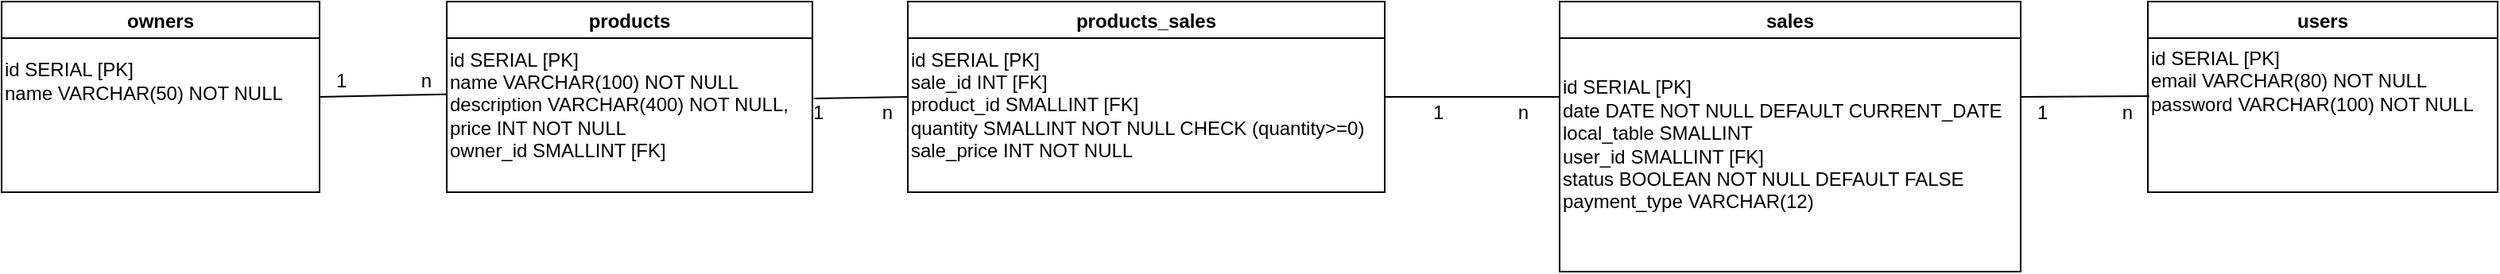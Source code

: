<mxfile version="17.4.1" type="device"><diagram id="mGcwZPKdBIoY2uX3U3Vs" name="Page-1"><mxGraphModel dx="1038" dy="539" grid="1" gridSize="10" guides="1" tooltips="1" connect="1" arrows="1" fold="1" page="1" pageScale="1" pageWidth="827" pageHeight="1169" math="0" shadow="0"><root><mxCell id="0"/><mxCell id="1" parent="0"/><mxCell id="OPKspxYMsBpoLF6QKqR5-1" value="owners" style="swimlane;fillColor=none;" parent="1" vertex="1"><mxGeometry x="40" y="20" width="200" height="120" as="geometry"/></mxCell><mxCell id="OPKspxYMsBpoLF6QKqR5-6" value="id SERIAL [PK]&lt;br&gt;name VARCHAR(50) NOT NULL" style="text;html=1;align=left;verticalAlign=middle;resizable=0;points=[];autosize=1;strokeColor=none;fillColor=none;" parent="OPKspxYMsBpoLF6QKqR5-1" vertex="1"><mxGeometry y="35" width="190" height="30" as="geometry"/></mxCell><mxCell id="OPKspxYMsBpoLF6QKqR5-2" value="products" style="swimlane;fillColor=none;" parent="1" vertex="1"><mxGeometry x="320" y="20" width="230" height="120" as="geometry"/></mxCell><mxCell id="OPKspxYMsBpoLF6QKqR5-7" value="id SERIAL [PK]&lt;br&gt;name VARCHAR(100) NOT NULL&lt;br&gt;description VARCHAR(400) NOT NULL,&lt;br&gt;price INT NOT NULL&lt;br&gt;owner_id SMALLINT [FK]" style="text;html=1;align=left;verticalAlign=middle;resizable=0;points=[];autosize=1;strokeColor=none;fillColor=none;" parent="OPKspxYMsBpoLF6QKqR5-2" vertex="1"><mxGeometry y="25" width="230" height="80" as="geometry"/></mxCell><mxCell id="OPKspxYMsBpoLF6QKqR5-3" value="products_sales" style="swimlane;fillColor=none;" parent="1" vertex="1"><mxGeometry x="610" y="20" width="300" height="120" as="geometry"/></mxCell><mxCell id="OPKspxYMsBpoLF6QKqR5-8" value="id SERIAL [PK]&lt;br&gt;sale_id INT [FK]&lt;br&gt;product_id SMALLINT [FK]&lt;br&gt;quantity SMALLINT NOT NULL CHECK (quantity&amp;gt;=0)&lt;br&gt;sale_price INT NOT NULL" style="text;html=1;align=left;verticalAlign=middle;resizable=0;points=[];autosize=1;strokeColor=none;fillColor=none;" parent="OPKspxYMsBpoLF6QKqR5-3" vertex="1"><mxGeometry y="25" width="300" height="80" as="geometry"/></mxCell><mxCell id="OPKspxYMsBpoLF6QKqR5-4" value="sales" style="swimlane;fillColor=none;" parent="1" vertex="1"><mxGeometry x="1020" y="20" width="290" height="170" as="geometry"/></mxCell><mxCell id="OPKspxYMsBpoLF6QKqR5-9" value="id SERIAL [PK]&lt;br&gt;date DATE NOT NULL&amp;nbsp;DEFAULT CURRENT_DATE&lt;br&gt;local_table SMALLINT&lt;br&gt;user_id SMALLINT [FK]&lt;br&gt;status BOOLEAN NOT NULL DEFAULT FALSE&lt;br&gt;payment_type VARCHAR(12)" style="text;html=1;align=left;verticalAlign=middle;resizable=0;points=[];autosize=1;strokeColor=none;fillColor=none;" parent="OPKspxYMsBpoLF6QKqR5-4" vertex="1"><mxGeometry y="45" width="290" height="90" as="geometry"/></mxCell><mxCell id="OPKspxYMsBpoLF6QKqR5-10" value="" style="endArrow=none;html=1;rounded=0;entryX=0;entryY=0.417;entryDx=0;entryDy=0;entryPerimeter=0;" parent="1" target="OPKspxYMsBpoLF6QKqR5-7" edge="1"><mxGeometry width="50" height="50" relative="1" as="geometry"><mxPoint x="240" y="80" as="sourcePoint"/><mxPoint x="300" y="110" as="targetPoint"/></mxGeometry></mxCell><mxCell id="OPKspxYMsBpoLF6QKqR5-11" value="" style="endArrow=none;html=1;rounded=0;exitX=1.004;exitY=0.45;exitDx=0;exitDy=0;exitPerimeter=0;" parent="1" source="OPKspxYMsBpoLF6QKqR5-7" edge="1"><mxGeometry width="50" height="50" relative="1" as="geometry"><mxPoint x="630" y="250" as="sourcePoint"/><mxPoint x="610" y="80" as="targetPoint"/></mxGeometry></mxCell><mxCell id="OPKspxYMsBpoLF6QKqR5-12" value="" style="endArrow=none;html=1;rounded=0;" parent="1" edge="1"><mxGeometry width="50" height="50" relative="1" as="geometry"><mxPoint x="1020" y="80" as="sourcePoint"/><mxPoint x="910" y="80" as="targetPoint"/></mxGeometry></mxCell><mxCell id="OPKspxYMsBpoLF6QKqR5-13" value="1&lt;span style=&quot;white-space: pre&quot;&gt;&#9;&lt;/span&gt;&lt;span style=&quot;white-space: pre&quot;&gt;&#9;&lt;/span&gt;n" style="text;html=1;align=center;verticalAlign=middle;resizable=0;points=[];autosize=1;strokeColor=none;fillColor=none;" parent="1" vertex="1"><mxGeometry x="240" y="60" width="80" height="20" as="geometry"/></mxCell><mxCell id="OPKspxYMsBpoLF6QKqR5-14" value="1&amp;nbsp; &amp;nbsp; &amp;nbsp; &amp;nbsp; &amp;nbsp; &amp;nbsp;n" style="text;html=1;align=center;verticalAlign=middle;resizable=0;points=[];autosize=1;strokeColor=none;fillColor=none;" parent="1" vertex="1"><mxGeometry x="540" y="80" width="70" height="20" as="geometry"/></mxCell><mxCell id="OPKspxYMsBpoLF6QKqR5-15" value="1&lt;span style=&quot;white-space: pre&quot;&gt;&#9;&lt;/span&gt;&lt;span style=&quot;white-space: pre&quot;&gt;&#9;&lt;/span&gt;n" style="text;html=1;align=center;verticalAlign=middle;resizable=0;points=[];autosize=1;strokeColor=none;fillColor=none;" parent="1" vertex="1"><mxGeometry x="930" y="80" width="80" height="20" as="geometry"/></mxCell><mxCell id="OPKspxYMsBpoLF6QKqR5-16" value="users" style="swimlane;fillColor=none;" parent="1" vertex="1"><mxGeometry x="1390" y="20" width="220" height="120" as="geometry"/></mxCell><mxCell id="OPKspxYMsBpoLF6QKqR5-17" value="id SERIAL [PK]&lt;br&gt;email VARCHAR(80) NOT NULL&lt;br&gt;password VARCHAR(100) NOT NULL" style="text;html=1;align=left;verticalAlign=middle;resizable=0;points=[];autosize=1;strokeColor=none;fillColor=none;" parent="OPKspxYMsBpoLF6QKqR5-16" vertex="1"><mxGeometry y="25" width="220" height="50" as="geometry"/></mxCell><mxCell id="OPKspxYMsBpoLF6QKqR5-18" value="1&lt;span style=&quot;white-space: pre&quot;&gt;&#9;&lt;/span&gt;&lt;span style=&quot;white-space: pre&quot;&gt;&#9;&lt;/span&gt;n" style="text;html=1;align=center;verticalAlign=middle;resizable=0;points=[];autosize=1;strokeColor=none;fillColor=none;" parent="1" vertex="1"><mxGeometry x="1310" y="80" width="80" height="20" as="geometry"/></mxCell><mxCell id="OPKspxYMsBpoLF6QKqR5-19" value="" style="endArrow=none;html=1;rounded=0;entryX=0.004;entryY=0.691;entryDx=0;entryDy=0;entryPerimeter=0;" parent="1" target="OPKspxYMsBpoLF6QKqR5-17" edge="1"><mxGeometry width="50" height="50" relative="1" as="geometry"><mxPoint x="1310" y="80" as="sourcePoint"/><mxPoint x="990" y="190" as="targetPoint"/></mxGeometry></mxCell></root></mxGraphModel></diagram></mxfile>